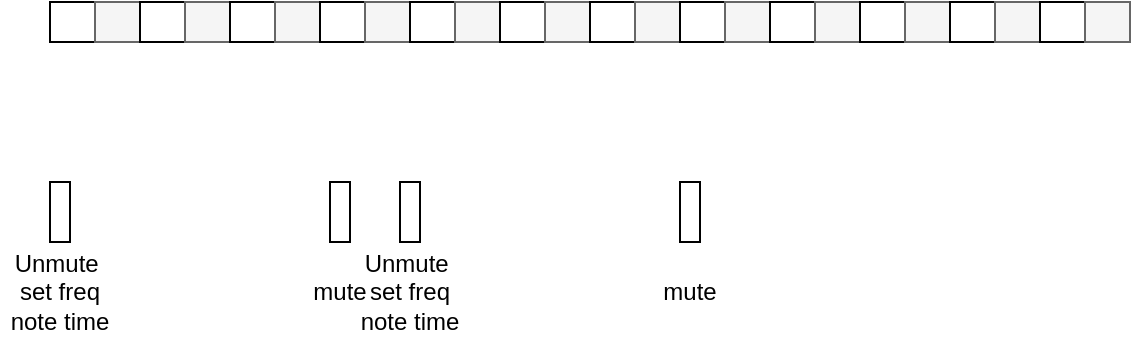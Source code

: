 <mxfile version="26.0.16">
  <diagram name="Página-1" id="DXHgDOncCVDYHQHvxnaQ">
    <mxGraphModel dx="1688" dy="602" grid="1" gridSize="10" guides="1" tooltips="1" connect="1" arrows="1" fold="1" page="1" pageScale="1" pageWidth="827" pageHeight="1169" math="0" shadow="0">
      <root>
        <mxCell id="0" />
        <mxCell id="1" parent="0" />
        <mxCell id="MZKyoh_84TZsxSJjxajs-15" value="" style="group" vertex="1" connectable="0" parent="1">
          <mxGeometry x="70" y="230" width="270" height="20" as="geometry" />
        </mxCell>
        <mxCell id="MZKyoh_84TZsxSJjxajs-3" value="" style="rounded=0;whiteSpace=wrap;html=1;" vertex="1" parent="MZKyoh_84TZsxSJjxajs-15">
          <mxGeometry width="22.5" height="20" as="geometry" />
        </mxCell>
        <mxCell id="MZKyoh_84TZsxSJjxajs-4" value="" style="rounded=0;whiteSpace=wrap;html=1;fillColor=#f5f5f5;fontColor=#333333;strokeColor=#666666;" vertex="1" parent="MZKyoh_84TZsxSJjxajs-15">
          <mxGeometry x="22.5" width="22.5" height="20" as="geometry" />
        </mxCell>
        <mxCell id="MZKyoh_84TZsxSJjxajs-5" value="" style="rounded=0;whiteSpace=wrap;html=1;" vertex="1" parent="MZKyoh_84TZsxSJjxajs-15">
          <mxGeometry x="45" width="22.5" height="20" as="geometry" />
        </mxCell>
        <mxCell id="MZKyoh_84TZsxSJjxajs-6" value="" style="rounded=0;whiteSpace=wrap;html=1;fillColor=#f5f5f5;fontColor=#333333;strokeColor=#666666;" vertex="1" parent="MZKyoh_84TZsxSJjxajs-15">
          <mxGeometry x="67.5" width="22.5" height="20" as="geometry" />
        </mxCell>
        <mxCell id="MZKyoh_84TZsxSJjxajs-7" value="" style="rounded=0;whiteSpace=wrap;html=1;" vertex="1" parent="MZKyoh_84TZsxSJjxajs-15">
          <mxGeometry x="90" width="22.5" height="20" as="geometry" />
        </mxCell>
        <mxCell id="MZKyoh_84TZsxSJjxajs-8" value="" style="rounded=0;whiteSpace=wrap;html=1;fillColor=#f5f5f5;fontColor=#333333;strokeColor=#666666;" vertex="1" parent="MZKyoh_84TZsxSJjxajs-15">
          <mxGeometry x="112.5" width="22.5" height="20" as="geometry" />
        </mxCell>
        <mxCell id="MZKyoh_84TZsxSJjxajs-9" value="" style="rounded=0;whiteSpace=wrap;html=1;" vertex="1" parent="MZKyoh_84TZsxSJjxajs-15">
          <mxGeometry x="135" width="22.5" height="20" as="geometry" />
        </mxCell>
        <mxCell id="MZKyoh_84TZsxSJjxajs-10" value="" style="rounded=0;whiteSpace=wrap;html=1;fillColor=#f5f5f5;fontColor=#333333;strokeColor=#666666;" vertex="1" parent="MZKyoh_84TZsxSJjxajs-15">
          <mxGeometry x="157.5" width="22.5" height="20" as="geometry" />
        </mxCell>
        <mxCell id="MZKyoh_84TZsxSJjxajs-11" value="" style="rounded=0;whiteSpace=wrap;html=1;" vertex="1" parent="MZKyoh_84TZsxSJjxajs-15">
          <mxGeometry x="180" width="22.5" height="20" as="geometry" />
        </mxCell>
        <mxCell id="MZKyoh_84TZsxSJjxajs-12" value="" style="rounded=0;whiteSpace=wrap;html=1;fillColor=#f5f5f5;fontColor=#333333;strokeColor=#666666;" vertex="1" parent="MZKyoh_84TZsxSJjxajs-15">
          <mxGeometry x="202.5" width="22.5" height="20" as="geometry" />
        </mxCell>
        <mxCell id="MZKyoh_84TZsxSJjxajs-13" value="" style="rounded=0;whiteSpace=wrap;html=1;" vertex="1" parent="MZKyoh_84TZsxSJjxajs-15">
          <mxGeometry x="225.0" width="22.5" height="20" as="geometry" />
        </mxCell>
        <mxCell id="MZKyoh_84TZsxSJjxajs-14" value="" style="rounded=0;whiteSpace=wrap;html=1;fillColor=#f5f5f5;fontColor=#333333;strokeColor=#666666;" vertex="1" parent="MZKyoh_84TZsxSJjxajs-15">
          <mxGeometry x="247.5" width="22.5" height="20" as="geometry" />
        </mxCell>
        <mxCell id="MZKyoh_84TZsxSJjxajs-16" value="" style="group" vertex="1" connectable="0" parent="1">
          <mxGeometry x="340" y="230" width="270" height="20" as="geometry" />
        </mxCell>
        <mxCell id="MZKyoh_84TZsxSJjxajs-17" value="" style="rounded=0;whiteSpace=wrap;html=1;" vertex="1" parent="MZKyoh_84TZsxSJjxajs-16">
          <mxGeometry width="22.5" height="20" as="geometry" />
        </mxCell>
        <mxCell id="MZKyoh_84TZsxSJjxajs-18" value="" style="rounded=0;whiteSpace=wrap;html=1;fillColor=#f5f5f5;fontColor=#333333;strokeColor=#666666;" vertex="1" parent="MZKyoh_84TZsxSJjxajs-16">
          <mxGeometry x="22.5" width="22.5" height="20" as="geometry" />
        </mxCell>
        <mxCell id="MZKyoh_84TZsxSJjxajs-19" value="" style="rounded=0;whiteSpace=wrap;html=1;" vertex="1" parent="MZKyoh_84TZsxSJjxajs-16">
          <mxGeometry x="45" width="22.5" height="20" as="geometry" />
        </mxCell>
        <mxCell id="MZKyoh_84TZsxSJjxajs-20" value="" style="rounded=0;whiteSpace=wrap;html=1;fillColor=#f5f5f5;fontColor=#333333;strokeColor=#666666;" vertex="1" parent="MZKyoh_84TZsxSJjxajs-16">
          <mxGeometry x="67.5" width="22.5" height="20" as="geometry" />
        </mxCell>
        <mxCell id="MZKyoh_84TZsxSJjxajs-21" value="" style="rounded=0;whiteSpace=wrap;html=1;" vertex="1" parent="MZKyoh_84TZsxSJjxajs-16">
          <mxGeometry x="90" width="22.5" height="20" as="geometry" />
        </mxCell>
        <mxCell id="MZKyoh_84TZsxSJjxajs-22" value="" style="rounded=0;whiteSpace=wrap;html=1;fillColor=#f5f5f5;fontColor=#333333;strokeColor=#666666;" vertex="1" parent="MZKyoh_84TZsxSJjxajs-16">
          <mxGeometry x="112.5" width="22.5" height="20" as="geometry" />
        </mxCell>
        <mxCell id="MZKyoh_84TZsxSJjxajs-23" value="" style="rounded=0;whiteSpace=wrap;html=1;" vertex="1" parent="MZKyoh_84TZsxSJjxajs-16">
          <mxGeometry x="135" width="22.5" height="20" as="geometry" />
        </mxCell>
        <mxCell id="MZKyoh_84TZsxSJjxajs-24" value="" style="rounded=0;whiteSpace=wrap;html=1;fillColor=#f5f5f5;fontColor=#333333;strokeColor=#666666;" vertex="1" parent="MZKyoh_84TZsxSJjxajs-16">
          <mxGeometry x="157.5" width="22.5" height="20" as="geometry" />
        </mxCell>
        <mxCell id="MZKyoh_84TZsxSJjxajs-25" value="" style="rounded=0;whiteSpace=wrap;html=1;" vertex="1" parent="MZKyoh_84TZsxSJjxajs-16">
          <mxGeometry x="180" width="22.5" height="20" as="geometry" />
        </mxCell>
        <mxCell id="MZKyoh_84TZsxSJjxajs-26" value="" style="rounded=0;whiteSpace=wrap;html=1;fillColor=#f5f5f5;fontColor=#333333;strokeColor=#666666;" vertex="1" parent="MZKyoh_84TZsxSJjxajs-16">
          <mxGeometry x="202.5" width="22.5" height="20" as="geometry" />
        </mxCell>
        <mxCell id="MZKyoh_84TZsxSJjxajs-27" value="" style="rounded=0;whiteSpace=wrap;html=1;" vertex="1" parent="MZKyoh_84TZsxSJjxajs-16">
          <mxGeometry x="225.0" width="22.5" height="20" as="geometry" />
        </mxCell>
        <mxCell id="MZKyoh_84TZsxSJjxajs-28" value="" style="rounded=0;whiteSpace=wrap;html=1;fillColor=#f5f5f5;fontColor=#333333;strokeColor=#666666;" vertex="1" parent="MZKyoh_84TZsxSJjxajs-16">
          <mxGeometry x="247.5" width="22.5" height="20" as="geometry" />
        </mxCell>
        <mxCell id="MZKyoh_84TZsxSJjxajs-30" value="" style="rounded=0;whiteSpace=wrap;html=1;" vertex="1" parent="1">
          <mxGeometry x="70" y="320" width="10" height="30" as="geometry" />
        </mxCell>
        <mxCell id="MZKyoh_84TZsxSJjxajs-31" value="Unmute&amp;nbsp;&lt;div&gt;set freq&lt;/div&gt;&lt;div&gt;note time&lt;/div&gt;" style="text;html=1;align=center;verticalAlign=middle;whiteSpace=wrap;rounded=0;" vertex="1" parent="1">
          <mxGeometry x="45" y="360" width="60" height="30" as="geometry" />
        </mxCell>
        <mxCell id="MZKyoh_84TZsxSJjxajs-32" value="" style="rounded=0;whiteSpace=wrap;html=1;" vertex="1" parent="1">
          <mxGeometry x="210" y="320" width="10" height="30" as="geometry" />
        </mxCell>
        <mxCell id="MZKyoh_84TZsxSJjxajs-33" value="mute" style="text;html=1;align=center;verticalAlign=middle;whiteSpace=wrap;rounded=0;" vertex="1" parent="1">
          <mxGeometry x="185" y="360" width="60" height="30" as="geometry" />
        </mxCell>
        <mxCell id="MZKyoh_84TZsxSJjxajs-34" value="" style="rounded=0;whiteSpace=wrap;html=1;" vertex="1" parent="1">
          <mxGeometry x="245" y="320" width="10" height="30" as="geometry" />
        </mxCell>
        <mxCell id="MZKyoh_84TZsxSJjxajs-35" value="Unmute&amp;nbsp;&lt;div&gt;set freq&lt;/div&gt;&lt;div&gt;note time&lt;/div&gt;" style="text;html=1;align=center;verticalAlign=middle;whiteSpace=wrap;rounded=0;" vertex="1" parent="1">
          <mxGeometry x="220" y="360" width="60" height="30" as="geometry" />
        </mxCell>
        <mxCell id="MZKyoh_84TZsxSJjxajs-36" value="" style="rounded=0;whiteSpace=wrap;html=1;" vertex="1" parent="1">
          <mxGeometry x="385" y="320" width="10" height="30" as="geometry" />
        </mxCell>
        <mxCell id="MZKyoh_84TZsxSJjxajs-37" value="mute" style="text;html=1;align=center;verticalAlign=middle;whiteSpace=wrap;rounded=0;" vertex="1" parent="1">
          <mxGeometry x="360" y="360" width="60" height="30" as="geometry" />
        </mxCell>
      </root>
    </mxGraphModel>
  </diagram>
</mxfile>
